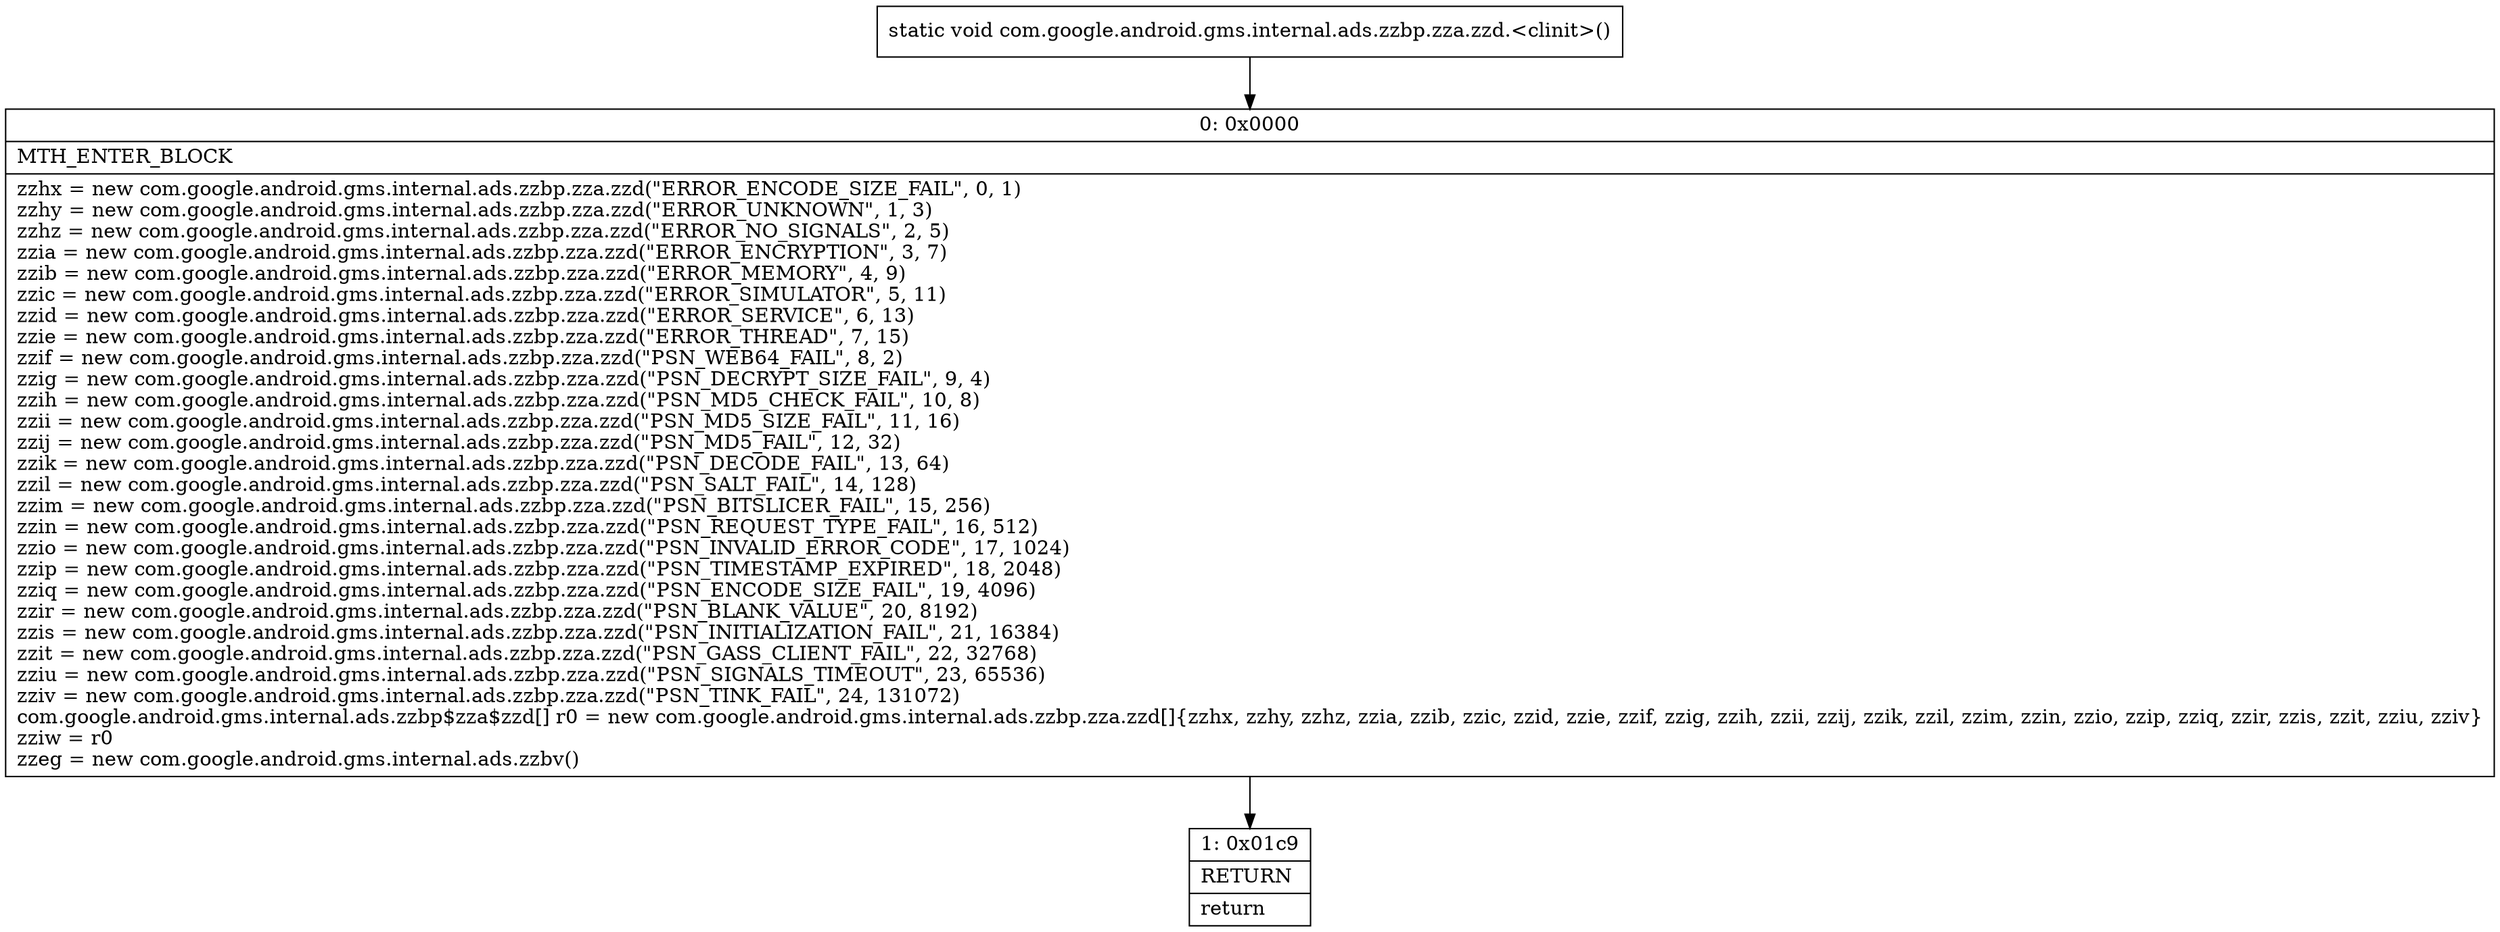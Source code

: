digraph "CFG forcom.google.android.gms.internal.ads.zzbp.zza.zzd.\<clinit\>()V" {
Node_0 [shape=record,label="{0\:\ 0x0000|MTH_ENTER_BLOCK\l|zzhx = new com.google.android.gms.internal.ads.zzbp.zza.zzd(\"ERROR_ENCODE_SIZE_FAIL\", 0, 1)\lzzhy = new com.google.android.gms.internal.ads.zzbp.zza.zzd(\"ERROR_UNKNOWN\", 1, 3)\lzzhz = new com.google.android.gms.internal.ads.zzbp.zza.zzd(\"ERROR_NO_SIGNALS\", 2, 5)\lzzia = new com.google.android.gms.internal.ads.zzbp.zza.zzd(\"ERROR_ENCRYPTION\", 3, 7)\lzzib = new com.google.android.gms.internal.ads.zzbp.zza.zzd(\"ERROR_MEMORY\", 4, 9)\lzzic = new com.google.android.gms.internal.ads.zzbp.zza.zzd(\"ERROR_SIMULATOR\", 5, 11)\lzzid = new com.google.android.gms.internal.ads.zzbp.zza.zzd(\"ERROR_SERVICE\", 6, 13)\lzzie = new com.google.android.gms.internal.ads.zzbp.zza.zzd(\"ERROR_THREAD\", 7, 15)\lzzif = new com.google.android.gms.internal.ads.zzbp.zza.zzd(\"PSN_WEB64_FAIL\", 8, 2)\lzzig = new com.google.android.gms.internal.ads.zzbp.zza.zzd(\"PSN_DECRYPT_SIZE_FAIL\", 9, 4)\lzzih = new com.google.android.gms.internal.ads.zzbp.zza.zzd(\"PSN_MD5_CHECK_FAIL\", 10, 8)\lzzii = new com.google.android.gms.internal.ads.zzbp.zza.zzd(\"PSN_MD5_SIZE_FAIL\", 11, 16)\lzzij = new com.google.android.gms.internal.ads.zzbp.zza.zzd(\"PSN_MD5_FAIL\", 12, 32)\lzzik = new com.google.android.gms.internal.ads.zzbp.zza.zzd(\"PSN_DECODE_FAIL\", 13, 64)\lzzil = new com.google.android.gms.internal.ads.zzbp.zza.zzd(\"PSN_SALT_FAIL\", 14, 128)\lzzim = new com.google.android.gms.internal.ads.zzbp.zza.zzd(\"PSN_BITSLICER_FAIL\", 15, 256)\lzzin = new com.google.android.gms.internal.ads.zzbp.zza.zzd(\"PSN_REQUEST_TYPE_FAIL\", 16, 512)\lzzio = new com.google.android.gms.internal.ads.zzbp.zza.zzd(\"PSN_INVALID_ERROR_CODE\", 17, 1024)\lzzip = new com.google.android.gms.internal.ads.zzbp.zza.zzd(\"PSN_TIMESTAMP_EXPIRED\", 18, 2048)\lzziq = new com.google.android.gms.internal.ads.zzbp.zza.zzd(\"PSN_ENCODE_SIZE_FAIL\", 19, 4096)\lzzir = new com.google.android.gms.internal.ads.zzbp.zza.zzd(\"PSN_BLANK_VALUE\", 20, 8192)\lzzis = new com.google.android.gms.internal.ads.zzbp.zza.zzd(\"PSN_INITIALIZATION_FAIL\", 21, 16384)\lzzit = new com.google.android.gms.internal.ads.zzbp.zza.zzd(\"PSN_GASS_CLIENT_FAIL\", 22, 32768)\lzziu = new com.google.android.gms.internal.ads.zzbp.zza.zzd(\"PSN_SIGNALS_TIMEOUT\", 23, 65536)\lzziv = new com.google.android.gms.internal.ads.zzbp.zza.zzd(\"PSN_TINK_FAIL\", 24, 131072)\lcom.google.android.gms.internal.ads.zzbp$zza$zzd[] r0 = new com.google.android.gms.internal.ads.zzbp.zza.zzd[]\{zzhx, zzhy, zzhz, zzia, zzib, zzic, zzid, zzie, zzif, zzig, zzih, zzii, zzij, zzik, zzil, zzim, zzin, zzio, zzip, zziq, zzir, zzis, zzit, zziu, zziv\}\lzziw = r0\lzzeg = new com.google.android.gms.internal.ads.zzbv()\l}"];
Node_1 [shape=record,label="{1\:\ 0x01c9|RETURN\l|return\l}"];
MethodNode[shape=record,label="{static void com.google.android.gms.internal.ads.zzbp.zza.zzd.\<clinit\>() }"];
MethodNode -> Node_0;
Node_0 -> Node_1;
}

